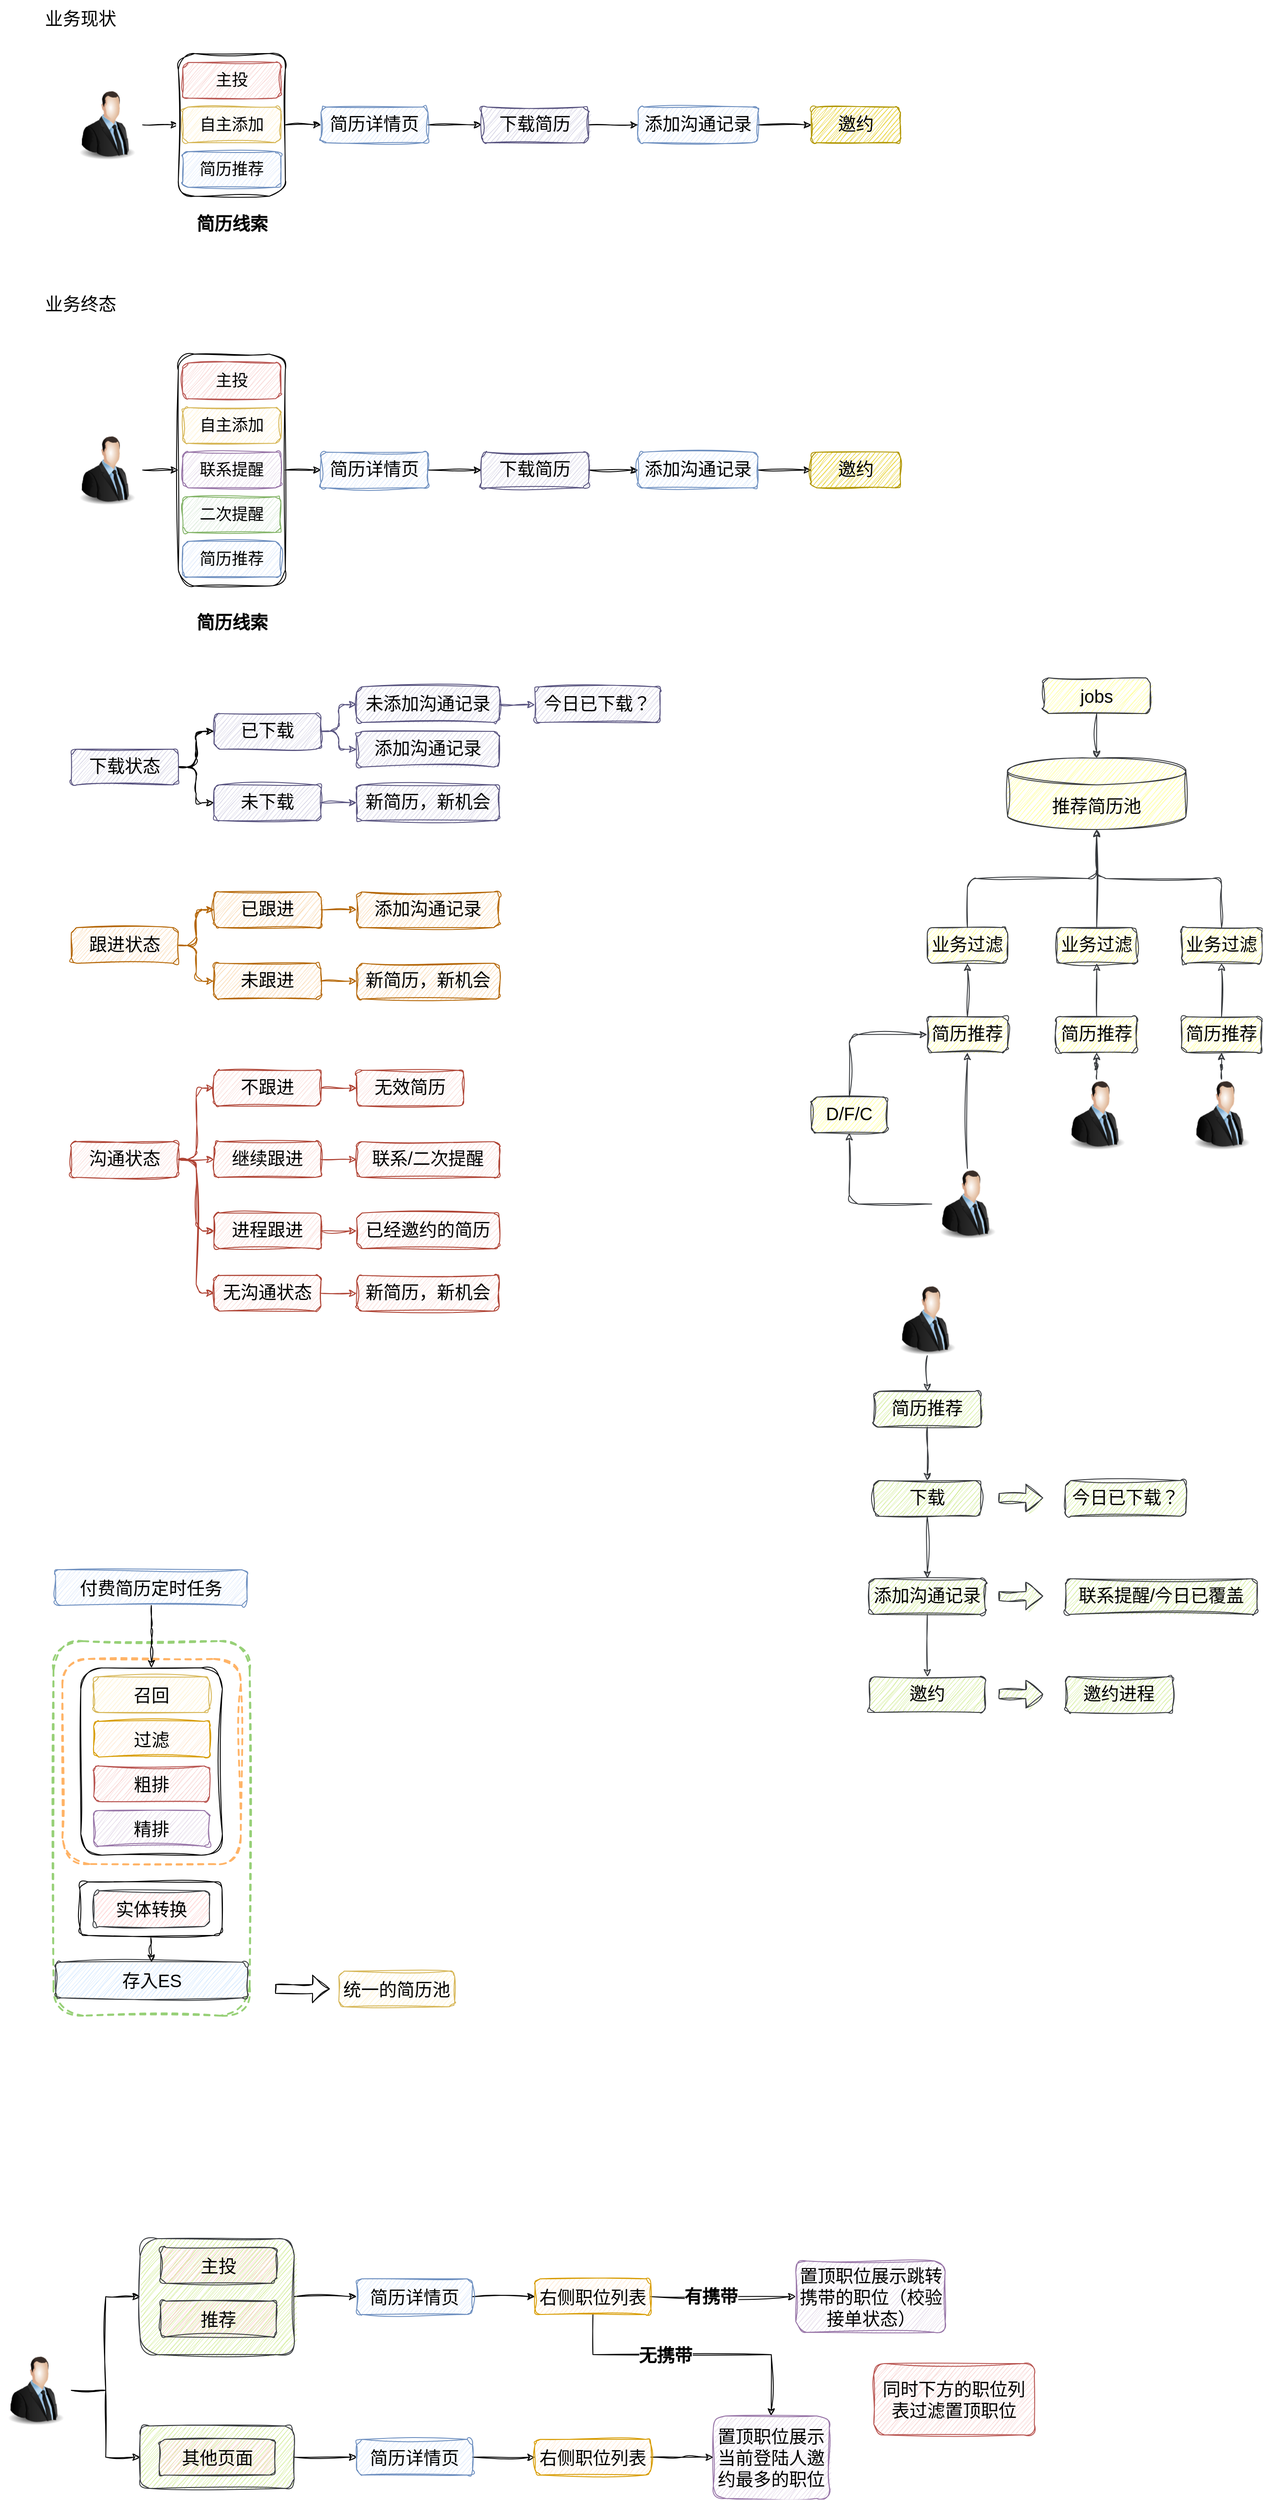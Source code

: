 <mxfile version="24.4.8" type="github">
  <diagram name="第 1 页" id="r8e8spuCt5Y078xBdNFk">
    <mxGraphModel dx="1834" dy="1586" grid="1" gridSize="10" guides="1" tooltips="1" connect="1" arrows="1" fold="1" page="0" pageScale="1" pageWidth="827" pageHeight="1169" math="0" shadow="0">
      <root>
        <mxCell id="0" />
        <mxCell id="1" parent="0" />
        <mxCell id="uhzMS2UGq0Mrr6mBy7hM-3" value="" style="edgeStyle=orthogonalEdgeStyle;rounded=1;orthogonalLoop=1;jettySize=auto;html=1;sketch=1;curveFitting=1;jiggle=2;" parent="1" source="uhzMS2UGq0Mrr6mBy7hM-1" target="uhzMS2UGq0Mrr6mBy7hM-2" edge="1">
          <mxGeometry relative="1" as="geometry" />
        </mxCell>
        <mxCell id="uhzMS2UGq0Mrr6mBy7hM-1" value="" style="image;html=1;image=img/lib/clip_art/people/Suit_Man_128x128.png;sketch=1;curveFitting=1;jiggle=2;rounded=1;" parent="1" vertex="1">
          <mxGeometry x="-120" y="-620" width="80" height="80" as="geometry" />
        </mxCell>
        <mxCell id="uhzMS2UGq0Mrr6mBy7hM-116" value="" style="edgeStyle=orthogonalEdgeStyle;rounded=1;orthogonalLoop=1;jettySize=auto;html=1;sketch=1;curveFitting=1;jiggle=2;" parent="1" source="uhzMS2UGq0Mrr6mBy7hM-2" target="uhzMS2UGq0Mrr6mBy7hM-115" edge="1">
          <mxGeometry relative="1" as="geometry" />
        </mxCell>
        <mxCell id="uhzMS2UGq0Mrr6mBy7hM-2" value="" style="whiteSpace=wrap;html=1;verticalAlign=top;labelBackgroundColor=default;sketch=1;curveFitting=1;jiggle=2;rounded=1;" parent="1" vertex="1">
          <mxGeometry y="-660" width="120" height="160" as="geometry" />
        </mxCell>
        <mxCell id="uhzMS2UGq0Mrr6mBy7hM-4" value="主投" style="rounded=1;whiteSpace=wrap;html=1;fontSize=18;fillColor=#f8cecc;strokeColor=#b85450;sketch=1;curveFitting=1;jiggle=2;" parent="1" vertex="1">
          <mxGeometry x="5" y="-650" width="110" height="40" as="geometry" />
        </mxCell>
        <mxCell id="uhzMS2UGq0Mrr6mBy7hM-5" value="自主添加" style="rounded=1;whiteSpace=wrap;html=1;fontSize=18;fillColor=#fff2cc;strokeColor=#d6b656;sketch=1;curveFitting=1;jiggle=2;" parent="1" vertex="1">
          <mxGeometry x="5" y="-600" width="110" height="40" as="geometry" />
        </mxCell>
        <mxCell id="uhzMS2UGq0Mrr6mBy7hM-8" value="简历推荐" style="rounded=1;whiteSpace=wrap;html=1;fontSize=18;fillColor=#dae8fc;strokeColor=#6c8ebf;sketch=1;curveFitting=1;jiggle=2;" parent="1" vertex="1">
          <mxGeometry x="5" y="-550" width="110" height="40" as="geometry" />
        </mxCell>
        <mxCell id="uhzMS2UGq0Mrr6mBy7hM-11" value="简历线索" style="text;html=1;align=center;verticalAlign=middle;resizable=0;points=[];autosize=1;strokeColor=none;fillColor=none;fontSize=20;fontStyle=1;sketch=1;curveFitting=1;jiggle=2;rounded=1;" parent="1" vertex="1">
          <mxGeometry x="10" y="-490" width="100" height="40" as="geometry" />
        </mxCell>
        <mxCell id="uhzMS2UGq0Mrr6mBy7hM-26" value="业务现状" style="text;html=1;align=center;verticalAlign=middle;resizable=0;points=[];autosize=1;strokeColor=none;fillColor=none;fontSize=20;sketch=1;curveFitting=1;jiggle=2;rounded=1;" parent="1" vertex="1">
          <mxGeometry x="-160" y="-720" width="100" height="40" as="geometry" />
        </mxCell>
        <mxCell id="uhzMS2UGq0Mrr6mBy7hM-27" value="" style="edgeStyle=orthogonalEdgeStyle;rounded=1;orthogonalLoop=1;jettySize=auto;html=1;sketch=1;curveFitting=1;jiggle=2;" parent="1" source="uhzMS2UGq0Mrr6mBy7hM-28" target="uhzMS2UGq0Mrr6mBy7hM-29" edge="1">
          <mxGeometry relative="1" as="geometry" />
        </mxCell>
        <mxCell id="uhzMS2UGq0Mrr6mBy7hM-28" value="" style="image;html=1;image=img/lib/clip_art/people/Suit_Man_128x128.png;sketch=1;curveFitting=1;jiggle=2;rounded=1;" parent="1" vertex="1">
          <mxGeometry x="-120" y="-233" width="80" height="80" as="geometry" />
        </mxCell>
        <mxCell id="uhzMS2UGq0Mrr6mBy7hM-131" style="edgeStyle=orthogonalEdgeStyle;rounded=1;orthogonalLoop=1;jettySize=auto;html=1;entryX=0;entryY=0.5;entryDx=0;entryDy=0;sketch=1;curveFitting=1;jiggle=2;" parent="1" source="uhzMS2UGq0Mrr6mBy7hM-29" target="uhzMS2UGq0Mrr6mBy7hM-125" edge="1">
          <mxGeometry relative="1" as="geometry" />
        </mxCell>
        <mxCell id="uhzMS2UGq0Mrr6mBy7hM-29" value="" style="whiteSpace=wrap;html=1;verticalAlign=top;labelBackgroundColor=default;sketch=1;curveFitting=1;jiggle=2;rounded=1;" parent="1" vertex="1">
          <mxGeometry y="-323" width="120" height="260" as="geometry" />
        </mxCell>
        <mxCell id="uhzMS2UGq0Mrr6mBy7hM-31" value="主投" style="rounded=1;whiteSpace=wrap;html=1;fontSize=18;fillColor=#f8cecc;strokeColor=#b85450;sketch=1;curveFitting=1;jiggle=2;" parent="1" vertex="1">
          <mxGeometry x="5" y="-313" width="110" height="40" as="geometry" />
        </mxCell>
        <mxCell id="uhzMS2UGq0Mrr6mBy7hM-33" value="自主添加" style="rounded=1;whiteSpace=wrap;html=1;fontSize=18;fillColor=#fff2cc;strokeColor=#d6b656;sketch=1;curveFitting=1;jiggle=2;" parent="1" vertex="1">
          <mxGeometry x="5" y="-263" width="110" height="40" as="geometry" />
        </mxCell>
        <mxCell id="uhzMS2UGq0Mrr6mBy7hM-35" value="简历推荐" style="rounded=1;whiteSpace=wrap;html=1;fontSize=18;fillColor=#dae8fc;strokeColor=#6c8ebf;sketch=1;curveFitting=1;jiggle=2;" parent="1" vertex="1">
          <mxGeometry x="5" y="-113" width="110" height="40" as="geometry" />
        </mxCell>
        <mxCell id="uhzMS2UGq0Mrr6mBy7hM-36" value="简历线索" style="text;html=1;align=center;verticalAlign=middle;resizable=0;points=[];autosize=1;strokeColor=none;fillColor=none;fontSize=20;fontStyle=1;sketch=1;curveFitting=1;jiggle=2;rounded=1;" parent="1" vertex="1">
          <mxGeometry x="10" y="-43" width="100" height="40" as="geometry" />
        </mxCell>
        <mxCell id="uhzMS2UGq0Mrr6mBy7hM-40" value="业务终态" style="text;html=1;align=center;verticalAlign=middle;resizable=0;points=[];autosize=1;strokeColor=none;fillColor=none;fontSize=20;sketch=1;curveFitting=1;jiggle=2;rounded=1;" parent="1" vertex="1">
          <mxGeometry x="-160" y="-400" width="100" height="40" as="geometry" />
        </mxCell>
        <mxCell id="uhzMS2UGq0Mrr6mBy7hM-41" value="联系提醒" style="rounded=1;whiteSpace=wrap;html=1;fontSize=18;fillColor=#e1d5e7;strokeColor=#9673a6;sketch=1;curveFitting=1;jiggle=2;" parent="1" vertex="1">
          <mxGeometry x="5" y="-213" width="110" height="40" as="geometry" />
        </mxCell>
        <mxCell id="uhzMS2UGq0Mrr6mBy7hM-43" value="二次提醒" style="rounded=1;whiteSpace=wrap;html=1;fontSize=18;fillColor=#d5e8d4;strokeColor=#82b366;sketch=1;curveFitting=1;jiggle=2;" parent="1" vertex="1">
          <mxGeometry x="5" y="-163" width="110" height="40" as="geometry" />
        </mxCell>
        <mxCell id="uhzMS2UGq0Mrr6mBy7hM-47" value="" style="rounded=1;whiteSpace=wrap;html=1;fontSize=20;dashed=1;strokeWidth=2;strokeColor=#97D077;sketch=1;curveFitting=1;jiggle=2;" parent="1" vertex="1">
          <mxGeometry x="-140" y="1120" width="220" height="420" as="geometry" />
        </mxCell>
        <mxCell id="uhzMS2UGq0Mrr6mBy7hM-48" value="" style="rounded=1;whiteSpace=wrap;html=1;fontSize=20;dashed=1;strokeWidth=2;strokeColor=#FFB366;sketch=1;curveFitting=1;jiggle=2;" parent="1" vertex="1">
          <mxGeometry x="-130" y="1140" width="200" height="230" as="geometry" />
        </mxCell>
        <mxCell id="uhzMS2UGq0Mrr6mBy7hM-49" style="edgeStyle=orthogonalEdgeStyle;rounded=1;orthogonalLoop=1;jettySize=auto;html=1;entryX=0.5;entryY=0;entryDx=0;entryDy=0;fontSize=20;sketch=1;curveFitting=1;jiggle=2;" parent="1" source="uhzMS2UGq0Mrr6mBy7hM-51" target="uhzMS2UGq0Mrr6mBy7hM-53" edge="1">
          <mxGeometry relative="1" as="geometry" />
        </mxCell>
        <mxCell id="uhzMS2UGq0Mrr6mBy7hM-51" value="付费简历定时任务" style="rounded=1;whiteSpace=wrap;html=1;fontSize=20;fillColor=#dae8fc;strokeColor=#6c8ebf;sketch=1;curveFitting=1;jiggle=2;" parent="1" vertex="1">
          <mxGeometry x="-137.81" y="1040" width="215" height="40" as="geometry" />
        </mxCell>
        <mxCell id="uhzMS2UGq0Mrr6mBy7hM-53" value="" style="rounded=1;whiteSpace=wrap;html=1;fontSize=20;sketch=1;curveFitting=1;jiggle=2;" parent="1" vertex="1">
          <mxGeometry x="-109.37" y="1150" width="158.75" height="210" as="geometry" />
        </mxCell>
        <mxCell id="uhzMS2UGq0Mrr6mBy7hM-54" value="召回" style="rounded=1;whiteSpace=wrap;html=1;fontSize=20;fillColor=#fff2cc;strokeColor=#d6b656;sketch=1;curveFitting=1;jiggle=2;" parent="1" vertex="1">
          <mxGeometry x="-94.99" y="1160" width="130" height="40" as="geometry" />
        </mxCell>
        <mxCell id="uhzMS2UGq0Mrr6mBy7hM-55" value="过滤" style="rounded=1;whiteSpace=wrap;html=1;fontSize=20;fillColor=#ffe6cc;strokeColor=#d79b00;sketch=1;curveFitting=1;jiggle=2;" parent="1" vertex="1">
          <mxGeometry x="-94.99" y="1210" width="130" height="40" as="geometry" />
        </mxCell>
        <mxCell id="uhzMS2UGq0Mrr6mBy7hM-56" value="粗排" style="rounded=1;whiteSpace=wrap;html=1;fontSize=20;fillColor=#f8cecc;strokeColor=#b85450;sketch=1;curveFitting=1;jiggle=2;" parent="1" vertex="1">
          <mxGeometry x="-94.99" y="1260" width="130" height="40" as="geometry" />
        </mxCell>
        <mxCell id="uhzMS2UGq0Mrr6mBy7hM-57" value="精排" style="rounded=1;whiteSpace=wrap;html=1;fontSize=20;fillColor=#e1d5e7;strokeColor=#9673a6;sketch=1;curveFitting=1;jiggle=2;" parent="1" vertex="1">
          <mxGeometry x="-95" y="1310" width="130" height="40" as="geometry" />
        </mxCell>
        <mxCell id="uhzMS2UGq0Mrr6mBy7hM-73" value="存入ES" style="rounded=1;whiteSpace=wrap;html=1;fontSize=20;fillColor=#cce5ff;strokeColor=#36393d;sketch=1;curveFitting=1;jiggle=2;" parent="1" vertex="1">
          <mxGeometry x="-137.5" y="1480" width="215" height="40" as="geometry" />
        </mxCell>
        <mxCell id="uhzMS2UGq0Mrr6mBy7hM-74" style="edgeStyle=orthogonalEdgeStyle;rounded=1;orthogonalLoop=1;jettySize=auto;html=1;entryX=0.5;entryY=0;entryDx=0;entryDy=0;fontSize=20;sketch=1;curveFitting=1;jiggle=2;" parent="1" source="uhzMS2UGq0Mrr6mBy7hM-75" target="uhzMS2UGq0Mrr6mBy7hM-73" edge="1">
          <mxGeometry relative="1" as="geometry" />
        </mxCell>
        <mxCell id="uhzMS2UGq0Mrr6mBy7hM-75" value="" style="rounded=1;whiteSpace=wrap;html=1;fontSize=20;sketch=1;curveFitting=1;jiggle=2;" parent="1" vertex="1">
          <mxGeometry x="-110.31" y="1390" width="159.37" height="60" as="geometry" />
        </mxCell>
        <mxCell id="uhzMS2UGq0Mrr6mBy7hM-76" value="实体转换" style="rounded=1;whiteSpace=wrap;html=1;fontSize=20;fillColor=#ffcccc;strokeColor=#36393d;sketch=1;curveFitting=1;jiggle=2;" parent="1" vertex="1">
          <mxGeometry x="-95.0" y="1400" width="130" height="40" as="geometry" />
        </mxCell>
        <mxCell id="uhzMS2UGq0Mrr6mBy7hM-95" value="jobs" style="rounded=1;whiteSpace=wrap;html=1;fontSize=20;sketch=1;curveFitting=1;jiggle=2;fillColor=#ffff88;strokeColor=#36393d;labelBackgroundColor=none;" parent="1" vertex="1">
          <mxGeometry x="970" y="40" width="120" height="40" as="geometry" />
        </mxCell>
        <mxCell id="uhzMS2UGq0Mrr6mBy7hM-98" value="推荐简历池" style="shape=cylinder3;whiteSpace=wrap;html=1;boundedLbl=1;backgroundOutline=1;size=15;fontSize=20;sketch=1;curveFitting=1;jiggle=2;rounded=1;fillColor=#ffff88;strokeColor=#36393d;labelBackgroundColor=none;" parent="1" vertex="1">
          <mxGeometry x="930" y="130" width="200" height="80" as="geometry" />
        </mxCell>
        <mxCell id="uhzMS2UGq0Mrr6mBy7hM-99" style="edgeStyle=orthogonalEdgeStyle;rounded=1;orthogonalLoop=1;jettySize=auto;html=1;entryX=0.5;entryY=0;entryDx=0;entryDy=0;entryPerimeter=0;sketch=1;curveFitting=1;jiggle=2;fillColor=#ffff88;strokeColor=#36393d;labelBackgroundColor=none;" parent="1" source="uhzMS2UGq0Mrr6mBy7hM-95" target="uhzMS2UGq0Mrr6mBy7hM-98" edge="1">
          <mxGeometry relative="1" as="geometry" />
        </mxCell>
        <mxCell id="uhzMS2UGq0Mrr6mBy7hM-119" value="" style="edgeStyle=orthogonalEdgeStyle;rounded=1;orthogonalLoop=1;jettySize=auto;html=1;sketch=1;curveFitting=1;jiggle=2;" parent="1" source="uhzMS2UGq0Mrr6mBy7hM-115" target="uhzMS2UGq0Mrr6mBy7hM-118" edge="1">
          <mxGeometry relative="1" as="geometry" />
        </mxCell>
        <mxCell id="uhzMS2UGq0Mrr6mBy7hM-115" value="简历详情页" style="whiteSpace=wrap;html=1;verticalAlign=top;labelBackgroundColor=none;fontSize=20;fillColor=#dae8fc;strokeColor=#6c8ebf;sketch=1;curveFitting=1;jiggle=2;rounded=1;" parent="1" vertex="1">
          <mxGeometry x="160" y="-600" width="120" height="40" as="geometry" />
        </mxCell>
        <mxCell id="uhzMS2UGq0Mrr6mBy7hM-121" value="" style="edgeStyle=orthogonalEdgeStyle;rounded=1;orthogonalLoop=1;jettySize=auto;html=1;sketch=1;curveFitting=1;jiggle=2;" parent="1" source="uhzMS2UGq0Mrr6mBy7hM-118" target="uhzMS2UGq0Mrr6mBy7hM-120" edge="1">
          <mxGeometry relative="1" as="geometry" />
        </mxCell>
        <mxCell id="uhzMS2UGq0Mrr6mBy7hM-118" value="下载简历" style="whiteSpace=wrap;html=1;verticalAlign=top;labelBackgroundColor=none;fontSize=20;fillColor=#d0cee2;strokeColor=#56517e;sketch=1;curveFitting=1;jiggle=2;rounded=1;" parent="1" vertex="1">
          <mxGeometry x="340" y="-600" width="120" height="40" as="geometry" />
        </mxCell>
        <mxCell id="uhzMS2UGq0Mrr6mBy7hM-123" value="" style="edgeStyle=orthogonalEdgeStyle;rounded=1;orthogonalLoop=1;jettySize=auto;html=1;sketch=1;curveFitting=1;jiggle=2;" parent="1" source="uhzMS2UGq0Mrr6mBy7hM-120" target="uhzMS2UGq0Mrr6mBy7hM-122" edge="1">
          <mxGeometry relative="1" as="geometry" />
        </mxCell>
        <mxCell id="uhzMS2UGq0Mrr6mBy7hM-120" value="添加沟通记录" style="whiteSpace=wrap;html=1;verticalAlign=top;labelBackgroundColor=none;fontSize=20;fillColor=#dae8fc;strokeColor=#6c8ebf;sketch=1;curveFitting=1;jiggle=2;rounded=1;" parent="1" vertex="1">
          <mxGeometry x="515.64" y="-600" width="134.37" height="40" as="geometry" />
        </mxCell>
        <mxCell id="uhzMS2UGq0Mrr6mBy7hM-122" value="邀约" style="whiteSpace=wrap;html=1;verticalAlign=top;labelBackgroundColor=none;fontSize=20;fillColor=#e3c800;fontColor=#000000;strokeColor=#B09500;sketch=1;curveFitting=1;jiggle=2;rounded=1;" parent="1" vertex="1">
          <mxGeometry x="710" y="-600" width="100" height="40" as="geometry" />
        </mxCell>
        <mxCell id="uhzMS2UGq0Mrr6mBy7hM-124" value="" style="edgeStyle=orthogonalEdgeStyle;rounded=1;orthogonalLoop=1;jettySize=auto;html=1;sketch=1;curveFitting=1;jiggle=2;" parent="1" source="uhzMS2UGq0Mrr6mBy7hM-125" target="uhzMS2UGq0Mrr6mBy7hM-127" edge="1">
          <mxGeometry relative="1" as="geometry" />
        </mxCell>
        <mxCell id="uhzMS2UGq0Mrr6mBy7hM-125" value="简历详情页" style="whiteSpace=wrap;html=1;verticalAlign=top;labelBackgroundColor=none;fontSize=20;fillColor=#dae8fc;strokeColor=#6c8ebf;sketch=1;curveFitting=1;jiggle=2;rounded=1;" parent="1" vertex="1">
          <mxGeometry x="160" y="-213" width="120" height="40" as="geometry" />
        </mxCell>
        <mxCell id="uhzMS2UGq0Mrr6mBy7hM-126" value="" style="edgeStyle=orthogonalEdgeStyle;rounded=1;orthogonalLoop=1;jettySize=auto;html=1;sketch=1;curveFitting=1;jiggle=2;" parent="1" source="uhzMS2UGq0Mrr6mBy7hM-127" target="uhzMS2UGq0Mrr6mBy7hM-129" edge="1">
          <mxGeometry relative="1" as="geometry" />
        </mxCell>
        <mxCell id="uhzMS2UGq0Mrr6mBy7hM-127" value="下载简历" style="whiteSpace=wrap;html=1;verticalAlign=top;labelBackgroundColor=none;fontSize=20;fillColor=#d0cee2;strokeColor=#56517e;sketch=1;curveFitting=1;jiggle=2;rounded=1;" parent="1" vertex="1">
          <mxGeometry x="340" y="-213" width="120" height="40" as="geometry" />
        </mxCell>
        <mxCell id="uhzMS2UGq0Mrr6mBy7hM-128" value="" style="edgeStyle=orthogonalEdgeStyle;rounded=1;orthogonalLoop=1;jettySize=auto;html=1;sketch=1;curveFitting=1;jiggle=2;" parent="1" source="uhzMS2UGq0Mrr6mBy7hM-129" target="uhzMS2UGq0Mrr6mBy7hM-130" edge="1">
          <mxGeometry relative="1" as="geometry" />
        </mxCell>
        <mxCell id="uhzMS2UGq0Mrr6mBy7hM-129" value="添加沟通记录" style="whiteSpace=wrap;html=1;verticalAlign=top;labelBackgroundColor=none;fontSize=20;fillColor=#dae8fc;strokeColor=#6c8ebf;sketch=1;curveFitting=1;jiggle=2;rounded=1;" parent="1" vertex="1">
          <mxGeometry x="515.64" y="-213" width="134.37" height="40" as="geometry" />
        </mxCell>
        <mxCell id="uhzMS2UGq0Mrr6mBy7hM-130" value="邀约" style="whiteSpace=wrap;html=1;verticalAlign=top;labelBackgroundColor=none;fontSize=20;fillColor=#e3c800;fontColor=#000000;strokeColor=#B09500;sketch=1;curveFitting=1;jiggle=2;rounded=1;" parent="1" vertex="1">
          <mxGeometry x="710" y="-213" width="100" height="40" as="geometry" />
        </mxCell>
        <mxCell id="XbflFL2ed4Tl44ry38PZ-5" value="" style="edgeStyle=orthogonalEdgeStyle;rounded=1;orthogonalLoop=1;jettySize=auto;html=1;labelBackgroundColor=none;sketch=1;curveFitting=1;jiggle=2;" parent="1" source="XbflFL2ed4Tl44ry38PZ-1" target="XbflFL2ed4Tl44ry38PZ-4" edge="1">
          <mxGeometry relative="1" as="geometry" />
        </mxCell>
        <mxCell id="XbflFL2ed4Tl44ry38PZ-6" value="" style="edgeStyle=orthogonalEdgeStyle;rounded=1;orthogonalLoop=1;jettySize=auto;html=1;labelBackgroundColor=none;sketch=1;curveFitting=1;jiggle=2;" parent="1" source="XbflFL2ed4Tl44ry38PZ-1" target="XbflFL2ed4Tl44ry38PZ-4" edge="1">
          <mxGeometry relative="1" as="geometry" />
        </mxCell>
        <mxCell id="XbflFL2ed4Tl44ry38PZ-8" style="edgeStyle=orthogonalEdgeStyle;rounded=1;orthogonalLoop=1;jettySize=auto;html=1;entryX=0;entryY=0.5;entryDx=0;entryDy=0;labelBackgroundColor=none;sketch=1;curveFitting=1;jiggle=2;" parent="1" source="XbflFL2ed4Tl44ry38PZ-1" target="XbflFL2ed4Tl44ry38PZ-7" edge="1">
          <mxGeometry relative="1" as="geometry" />
        </mxCell>
        <mxCell id="XbflFL2ed4Tl44ry38PZ-1" value="下载状态" style="whiteSpace=wrap;html=1;verticalAlign=top;labelBackgroundColor=none;fontSize=20;fillColor=#d0cee2;strokeColor=#56517e;sketch=1;curveFitting=1;jiggle=2;rounded=1;" parent="1" vertex="1">
          <mxGeometry x="-120" y="120" width="120" height="40" as="geometry" />
        </mxCell>
        <mxCell id="XbflFL2ed4Tl44ry38PZ-10" value="" style="edgeStyle=orthogonalEdgeStyle;rounded=1;orthogonalLoop=1;jettySize=auto;html=1;labelBackgroundColor=none;sketch=1;curveFitting=1;jiggle=2;fillColor=#fad7ac;strokeColor=#b46504;" parent="1" source="XbflFL2ed4Tl44ry38PZ-2" target="XbflFL2ed4Tl44ry38PZ-9" edge="1">
          <mxGeometry relative="1" as="geometry" />
        </mxCell>
        <mxCell id="XbflFL2ed4Tl44ry38PZ-11" value="" style="edgeStyle=orthogonalEdgeStyle;rounded=1;orthogonalLoop=1;jettySize=auto;html=1;labelBackgroundColor=none;sketch=1;curveFitting=1;jiggle=2;fillColor=#fad7ac;strokeColor=#b46504;" parent="1" source="XbflFL2ed4Tl44ry38PZ-2" target="XbflFL2ed4Tl44ry38PZ-9" edge="1">
          <mxGeometry relative="1" as="geometry" />
        </mxCell>
        <mxCell id="XbflFL2ed4Tl44ry38PZ-13" style="edgeStyle=orthogonalEdgeStyle;rounded=1;orthogonalLoop=1;jettySize=auto;html=1;entryX=0;entryY=0.5;entryDx=0;entryDy=0;labelBackgroundColor=none;sketch=1;curveFitting=1;jiggle=2;fillColor=#fad7ac;strokeColor=#b46504;" parent="1" source="XbflFL2ed4Tl44ry38PZ-2" target="XbflFL2ed4Tl44ry38PZ-12" edge="1">
          <mxGeometry relative="1" as="geometry" />
        </mxCell>
        <mxCell id="XbflFL2ed4Tl44ry38PZ-2" value="跟进状态" style="whiteSpace=wrap;html=1;verticalAlign=top;labelBackgroundColor=none;fontSize=20;sketch=1;curveFitting=1;jiggle=2;rounded=1;fillColor=#fad7ac;strokeColor=#b46504;" parent="1" vertex="1">
          <mxGeometry x="-120" y="320" width="120" height="40" as="geometry" />
        </mxCell>
        <mxCell id="XbflFL2ed4Tl44ry38PZ-19" style="edgeStyle=orthogonalEdgeStyle;rounded=1;orthogonalLoop=1;jettySize=auto;html=1;entryX=0;entryY=0.5;entryDx=0;entryDy=0;labelBackgroundColor=none;sketch=1;curveFitting=1;jiggle=2;fillColor=#fad9d5;strokeColor=#ae4132;" parent="1" source="XbflFL2ed4Tl44ry38PZ-3" target="XbflFL2ed4Tl44ry38PZ-17" edge="1">
          <mxGeometry relative="1" as="geometry" />
        </mxCell>
        <mxCell id="XbflFL2ed4Tl44ry38PZ-20" style="edgeStyle=orthogonalEdgeStyle;rounded=1;orthogonalLoop=1;jettySize=auto;html=1;entryX=0;entryY=0.5;entryDx=0;entryDy=0;labelBackgroundColor=none;sketch=1;curveFitting=1;jiggle=2;fillColor=#fad9d5;strokeColor=#ae4132;" parent="1" source="XbflFL2ed4Tl44ry38PZ-3" target="XbflFL2ed4Tl44ry38PZ-14" edge="1">
          <mxGeometry relative="1" as="geometry" />
        </mxCell>
        <mxCell id="XbflFL2ed4Tl44ry38PZ-21" style="edgeStyle=orthogonalEdgeStyle;rounded=1;orthogonalLoop=1;jettySize=auto;html=1;entryX=0;entryY=0.5;entryDx=0;entryDy=0;labelBackgroundColor=none;sketch=1;curveFitting=1;jiggle=2;fillColor=#fad9d5;strokeColor=#ae4132;" parent="1" source="XbflFL2ed4Tl44ry38PZ-3" target="XbflFL2ed4Tl44ry38PZ-18" edge="1">
          <mxGeometry relative="1" as="geometry" />
        </mxCell>
        <mxCell id="XbflFL2ed4Tl44ry38PZ-40" style="edgeStyle=orthogonalEdgeStyle;rounded=1;orthogonalLoop=1;jettySize=auto;html=1;entryX=0;entryY=0.5;entryDx=0;entryDy=0;labelBackgroundColor=none;sketch=1;curveFitting=1;jiggle=2;fillColor=#fad9d5;strokeColor=#ae4132;" parent="1" source="XbflFL2ed4Tl44ry38PZ-3" target="XbflFL2ed4Tl44ry38PZ-39" edge="1">
          <mxGeometry relative="1" as="geometry" />
        </mxCell>
        <mxCell id="XbflFL2ed4Tl44ry38PZ-3" value="沟通状态" style="whiteSpace=wrap;html=1;verticalAlign=top;labelBackgroundColor=none;fontSize=20;sketch=1;curveFitting=1;jiggle=2;rounded=1;fillColor=#fad9d5;strokeColor=#ae4132;" parent="1" vertex="1">
          <mxGeometry x="-120" y="560" width="120" height="40" as="geometry" />
        </mxCell>
        <mxCell id="XbflFL2ed4Tl44ry38PZ-23" value="" style="edgeStyle=orthogonalEdgeStyle;rounded=1;orthogonalLoop=1;jettySize=auto;html=1;labelBackgroundColor=none;sketch=1;curveFitting=1;jiggle=2;fillColor=#d0cee2;strokeColor=#56517e;" parent="1" source="XbflFL2ed4Tl44ry38PZ-4" target="XbflFL2ed4Tl44ry38PZ-22" edge="1">
          <mxGeometry relative="1" as="geometry" />
        </mxCell>
        <mxCell id="XbflFL2ed4Tl44ry38PZ-25" style="edgeStyle=orthogonalEdgeStyle;rounded=1;orthogonalLoop=1;jettySize=auto;html=1;entryX=0;entryY=0.5;entryDx=0;entryDy=0;labelBackgroundColor=none;sketch=1;curveFitting=1;jiggle=2;fillColor=#d0cee2;strokeColor=#56517e;" parent="1" source="XbflFL2ed4Tl44ry38PZ-4" target="XbflFL2ed4Tl44ry38PZ-24" edge="1">
          <mxGeometry relative="1" as="geometry" />
        </mxCell>
        <mxCell id="XbflFL2ed4Tl44ry38PZ-4" value="已下载" style="whiteSpace=wrap;html=1;verticalAlign=top;labelBackgroundColor=none;fontSize=20;sketch=1;curveFitting=1;jiggle=2;rounded=1;fillColor=#d0cee2;strokeColor=#56517e;" parent="1" vertex="1">
          <mxGeometry x="40" y="80" width="120" height="40" as="geometry" />
        </mxCell>
        <mxCell id="XbflFL2ed4Tl44ry38PZ-28" value="" style="edgeStyle=orthogonalEdgeStyle;rounded=1;orthogonalLoop=1;jettySize=auto;html=1;labelBackgroundColor=none;sketch=1;curveFitting=1;jiggle=2;fillColor=#d0cee2;strokeColor=#56517e;" parent="1" source="XbflFL2ed4Tl44ry38PZ-7" target="XbflFL2ed4Tl44ry38PZ-27" edge="1">
          <mxGeometry relative="1" as="geometry" />
        </mxCell>
        <mxCell id="XbflFL2ed4Tl44ry38PZ-7" value="未下载" style="whiteSpace=wrap;html=1;verticalAlign=top;labelBackgroundColor=none;fontSize=20;sketch=1;curveFitting=1;jiggle=2;rounded=1;fillColor=#d0cee2;strokeColor=#56517e;" parent="1" vertex="1">
          <mxGeometry x="40" y="160" width="120" height="40" as="geometry" />
        </mxCell>
        <mxCell id="XbflFL2ed4Tl44ry38PZ-32" value="" style="edgeStyle=orthogonalEdgeStyle;rounded=1;orthogonalLoop=1;jettySize=auto;html=1;labelBackgroundColor=none;sketch=1;curveFitting=1;jiggle=2;fillColor=#fad7ac;strokeColor=#b46504;" parent="1" source="XbflFL2ed4Tl44ry38PZ-9" target="XbflFL2ed4Tl44ry38PZ-31" edge="1">
          <mxGeometry relative="1" as="geometry" />
        </mxCell>
        <mxCell id="XbflFL2ed4Tl44ry38PZ-9" value="已跟进" style="whiteSpace=wrap;html=1;verticalAlign=top;labelBackgroundColor=none;fontSize=20;sketch=1;curveFitting=1;jiggle=2;rounded=1;fillColor=#fad7ac;strokeColor=#b46504;" parent="1" vertex="1">
          <mxGeometry x="40" y="280" width="120" height="40" as="geometry" />
        </mxCell>
        <mxCell id="XbflFL2ed4Tl44ry38PZ-30" style="edgeStyle=orthogonalEdgeStyle;rounded=1;orthogonalLoop=1;jettySize=auto;html=1;labelBackgroundColor=none;sketch=1;curveFitting=1;jiggle=2;fillColor=#fad7ac;strokeColor=#b46504;" parent="1" source="XbflFL2ed4Tl44ry38PZ-12" target="XbflFL2ed4Tl44ry38PZ-29" edge="1">
          <mxGeometry relative="1" as="geometry" />
        </mxCell>
        <mxCell id="XbflFL2ed4Tl44ry38PZ-12" value="未跟进" style="whiteSpace=wrap;html=1;verticalAlign=top;labelBackgroundColor=none;fontSize=20;sketch=1;curveFitting=1;jiggle=2;rounded=1;fillColor=#fad7ac;strokeColor=#b46504;" parent="1" vertex="1">
          <mxGeometry x="40" y="360" width="120" height="40" as="geometry" />
        </mxCell>
        <mxCell id="XbflFL2ed4Tl44ry38PZ-34" value="" style="edgeStyle=orthogonalEdgeStyle;rounded=1;orthogonalLoop=1;jettySize=auto;html=1;labelBackgroundColor=none;sketch=1;curveFitting=1;jiggle=2;fillColor=#fad9d5;strokeColor=#ae4132;" parent="1" source="XbflFL2ed4Tl44ry38PZ-14" target="XbflFL2ed4Tl44ry38PZ-33" edge="1">
          <mxGeometry relative="1" as="geometry" />
        </mxCell>
        <mxCell id="XbflFL2ed4Tl44ry38PZ-14" value="不跟进" style="whiteSpace=wrap;html=1;verticalAlign=top;labelBackgroundColor=none;fontSize=20;sketch=1;curveFitting=1;jiggle=2;rounded=1;fillColor=#fad9d5;strokeColor=#ae4132;" parent="1" vertex="1">
          <mxGeometry x="40" y="480" width="120" height="40" as="geometry" />
        </mxCell>
        <mxCell id="XbflFL2ed4Tl44ry38PZ-36" value="" style="edgeStyle=orthogonalEdgeStyle;rounded=1;orthogonalLoop=1;jettySize=auto;html=1;labelBackgroundColor=none;sketch=1;curveFitting=1;jiggle=2;fillColor=#fad9d5;strokeColor=#ae4132;" parent="1" source="XbflFL2ed4Tl44ry38PZ-17" target="XbflFL2ed4Tl44ry38PZ-35" edge="1">
          <mxGeometry relative="1" as="geometry" />
        </mxCell>
        <mxCell id="XbflFL2ed4Tl44ry38PZ-17" value="继续跟进" style="whiteSpace=wrap;html=1;verticalAlign=top;labelBackgroundColor=none;fontSize=20;sketch=1;curveFitting=1;jiggle=2;rounded=1;fillColor=#fad9d5;strokeColor=#ae4132;" parent="1" vertex="1">
          <mxGeometry x="40" y="560" width="120" height="40" as="geometry" />
        </mxCell>
        <mxCell id="XbflFL2ed4Tl44ry38PZ-38" value="" style="edgeStyle=orthogonalEdgeStyle;rounded=1;orthogonalLoop=1;jettySize=auto;html=1;labelBackgroundColor=none;sketch=1;curveFitting=1;jiggle=2;fillColor=#fad9d5;strokeColor=#ae4132;" parent="1" source="XbflFL2ed4Tl44ry38PZ-18" target="XbflFL2ed4Tl44ry38PZ-37" edge="1">
          <mxGeometry relative="1" as="geometry" />
        </mxCell>
        <mxCell id="XbflFL2ed4Tl44ry38PZ-18" value="进程跟进" style="whiteSpace=wrap;html=1;verticalAlign=top;labelBackgroundColor=none;fontSize=20;sketch=1;curveFitting=1;jiggle=2;rounded=1;fillColor=#fad9d5;strokeColor=#ae4132;" parent="1" vertex="1">
          <mxGeometry x="40" y="640" width="120" height="40" as="geometry" />
        </mxCell>
        <mxCell id="XbflFL2ed4Tl44ry38PZ-44" style="edgeStyle=orthogonalEdgeStyle;rounded=1;orthogonalLoop=1;jettySize=auto;html=1;labelBackgroundColor=none;sketch=1;curveFitting=1;jiggle=2;fillColor=#d0cee2;strokeColor=#56517e;" parent="1" source="XbflFL2ed4Tl44ry38PZ-22" target="XbflFL2ed4Tl44ry38PZ-43" edge="1">
          <mxGeometry relative="1" as="geometry" />
        </mxCell>
        <mxCell id="XbflFL2ed4Tl44ry38PZ-22" value="未添加沟通记录" style="whiteSpace=wrap;html=1;verticalAlign=top;labelBackgroundColor=none;fontSize=20;sketch=1;curveFitting=1;jiggle=2;rounded=1;fillColor=#d0cee2;strokeColor=#56517e;" parent="1" vertex="1">
          <mxGeometry x="200" y="50" width="160" height="40" as="geometry" />
        </mxCell>
        <mxCell id="XbflFL2ed4Tl44ry38PZ-24" value="添加沟通记录" style="whiteSpace=wrap;html=1;verticalAlign=top;labelBackgroundColor=none;fontSize=20;sketch=1;curveFitting=1;jiggle=2;rounded=1;fillColor=#d0cee2;strokeColor=#56517e;" parent="1" vertex="1">
          <mxGeometry x="200" y="100" width="160" height="40" as="geometry" />
        </mxCell>
        <mxCell id="XbflFL2ed4Tl44ry38PZ-27" value="新简历，新机会" style="whiteSpace=wrap;html=1;verticalAlign=top;labelBackgroundColor=none;fontSize=20;sketch=1;curveFitting=1;jiggle=2;rounded=1;fillColor=#d0cee2;strokeColor=#56517e;" parent="1" vertex="1">
          <mxGeometry x="200" y="160" width="160" height="40" as="geometry" />
        </mxCell>
        <mxCell id="XbflFL2ed4Tl44ry38PZ-29" value="新简历，新机会" style="whiteSpace=wrap;html=1;verticalAlign=top;labelBackgroundColor=none;fontSize=20;sketch=1;curveFitting=1;jiggle=2;rounded=1;fillColor=#fad7ac;strokeColor=#b46504;" parent="1" vertex="1">
          <mxGeometry x="200" y="360" width="160" height="40" as="geometry" />
        </mxCell>
        <mxCell id="XbflFL2ed4Tl44ry38PZ-31" value="添加沟通记录" style="whiteSpace=wrap;html=1;verticalAlign=top;labelBackgroundColor=none;fontSize=20;sketch=1;curveFitting=1;jiggle=2;rounded=1;fillColor=#fad7ac;strokeColor=#b46504;" parent="1" vertex="1">
          <mxGeometry x="200" y="280" width="160" height="40" as="geometry" />
        </mxCell>
        <mxCell id="XbflFL2ed4Tl44ry38PZ-33" value="无效简历" style="whiteSpace=wrap;html=1;verticalAlign=top;labelBackgroundColor=none;fontSize=20;sketch=1;curveFitting=1;jiggle=2;rounded=1;fillColor=#fad9d5;strokeColor=#ae4132;" parent="1" vertex="1">
          <mxGeometry x="200" y="480" width="120" height="40" as="geometry" />
        </mxCell>
        <mxCell id="XbflFL2ed4Tl44ry38PZ-35" value="联系/二次提醒" style="whiteSpace=wrap;html=1;verticalAlign=top;labelBackgroundColor=none;fontSize=20;sketch=1;curveFitting=1;jiggle=2;rounded=1;fillColor=#fad9d5;strokeColor=#ae4132;" parent="1" vertex="1">
          <mxGeometry x="200" y="560" width="160" height="40" as="geometry" />
        </mxCell>
        <mxCell id="XbflFL2ed4Tl44ry38PZ-37" value="已经邀约的简历" style="whiteSpace=wrap;html=1;verticalAlign=top;labelBackgroundColor=none;fontSize=20;sketch=1;curveFitting=1;jiggle=2;rounded=1;fillColor=#fad9d5;strokeColor=#ae4132;" parent="1" vertex="1">
          <mxGeometry x="200" y="640" width="160" height="40" as="geometry" />
        </mxCell>
        <mxCell id="XbflFL2ed4Tl44ry38PZ-42" style="edgeStyle=orthogonalEdgeStyle;rounded=1;orthogonalLoop=1;jettySize=auto;html=1;labelBackgroundColor=none;sketch=1;curveFitting=1;jiggle=2;fillColor=#fad9d5;strokeColor=#ae4132;" parent="1" source="XbflFL2ed4Tl44ry38PZ-39" target="XbflFL2ed4Tl44ry38PZ-41" edge="1">
          <mxGeometry relative="1" as="geometry" />
        </mxCell>
        <mxCell id="XbflFL2ed4Tl44ry38PZ-39" value="无沟通状态" style="whiteSpace=wrap;html=1;verticalAlign=top;labelBackgroundColor=none;fontSize=20;sketch=1;curveFitting=1;jiggle=2;rounded=1;fillColor=#fad9d5;strokeColor=#ae4132;" parent="1" vertex="1">
          <mxGeometry x="40" y="710" width="120" height="40" as="geometry" />
        </mxCell>
        <mxCell id="XbflFL2ed4Tl44ry38PZ-41" value="新简历，新机会" style="whiteSpace=wrap;html=1;verticalAlign=top;labelBackgroundColor=none;fontSize=20;sketch=1;curveFitting=1;jiggle=2;rounded=1;fillColor=#fad9d5;strokeColor=#ae4132;" parent="1" vertex="1">
          <mxGeometry x="200" y="710" width="160" height="40" as="geometry" />
        </mxCell>
        <mxCell id="XbflFL2ed4Tl44ry38PZ-43" value="今日已下载？" style="whiteSpace=wrap;html=1;verticalAlign=top;labelBackgroundColor=none;fontSize=20;sketch=1;curveFitting=1;jiggle=2;rounded=1;fillColor=#d0cee2;strokeColor=#56517e;" parent="1" vertex="1">
          <mxGeometry x="400" y="50" width="140" height="40" as="geometry" />
        </mxCell>
        <mxCell id="XbflFL2ed4Tl44ry38PZ-48" value="" style="edgeStyle=orthogonalEdgeStyle;rounded=1;orthogonalLoop=1;jettySize=auto;html=1;strokeColor=#36393d;sketch=1;curveFitting=1;jiggle=2;fillColor=#ffff88;labelBackgroundColor=none;" parent="1" source="XbflFL2ed4Tl44ry38PZ-46" target="XbflFL2ed4Tl44ry38PZ-47" edge="1">
          <mxGeometry relative="1" as="geometry" />
        </mxCell>
        <mxCell id="XbflFL2ed4Tl44ry38PZ-76" value="" style="edgeStyle=orthogonalEdgeStyle;rounded=1;orthogonalLoop=1;jettySize=auto;html=1;strokeColor=#36393d;sketch=1;curveFitting=1;jiggle=2;fillColor=#ffff88;labelBackgroundColor=none;" parent="1" source="XbflFL2ed4Tl44ry38PZ-46" target="XbflFL2ed4Tl44ry38PZ-75" edge="1">
          <mxGeometry relative="1" as="geometry" />
        </mxCell>
        <mxCell id="XbflFL2ed4Tl44ry38PZ-46" value="" style="image;html=1;image=img/lib/clip_art/people/Suit_Man_128x128.png;sketch=1;curveFitting=1;jiggle=2;rounded=1;fillColor=#ffff88;strokeColor=#36393d;labelBackgroundColor=none;" parent="1" vertex="1">
          <mxGeometry x="845" y="590" width="80" height="80" as="geometry" />
        </mxCell>
        <mxCell id="XbflFL2ed4Tl44ry38PZ-50" value="" style="edgeStyle=orthogonalEdgeStyle;rounded=1;orthogonalLoop=1;jettySize=auto;html=1;strokeColor=#36393d;sketch=1;curveFitting=1;jiggle=2;fillColor=#ffff88;labelBackgroundColor=none;" parent="1" source="XbflFL2ed4Tl44ry38PZ-47" target="XbflFL2ed4Tl44ry38PZ-49" edge="1">
          <mxGeometry relative="1" as="geometry" />
        </mxCell>
        <mxCell id="XbflFL2ed4Tl44ry38PZ-47" value="简历推荐" style="whiteSpace=wrap;html=1;verticalAlign=top;labelBackgroundColor=none;fontSize=20;sketch=1;curveFitting=1;jiggle=2;rounded=1;fillColor=#ffff88;strokeColor=#36393d;" parent="1" vertex="1">
          <mxGeometry x="840" y="420" width="90" height="40" as="geometry" />
        </mxCell>
        <mxCell id="XbflFL2ed4Tl44ry38PZ-49" value="业务过滤" style="whiteSpace=wrap;html=1;verticalAlign=top;labelBackgroundColor=none;fontSize=20;sketch=1;curveFitting=1;jiggle=2;rounded=1;fillColor=#ffff88;strokeColor=#36393d;" parent="1" vertex="1">
          <mxGeometry x="840" y="320" width="90" height="40" as="geometry" />
        </mxCell>
        <mxCell id="XbflFL2ed4Tl44ry38PZ-51" style="edgeStyle=orthogonalEdgeStyle;rounded=1;orthogonalLoop=1;jettySize=auto;html=1;entryX=0.5;entryY=1;entryDx=0;entryDy=0;entryPerimeter=0;strokeColor=#36393d;sketch=1;curveFitting=1;jiggle=2;fillColor=#ffff88;labelBackgroundColor=none;" parent="1" source="XbflFL2ed4Tl44ry38PZ-49" target="uhzMS2UGq0Mrr6mBy7hM-98" edge="1">
          <mxGeometry relative="1" as="geometry" />
        </mxCell>
        <mxCell id="XbflFL2ed4Tl44ry38PZ-52" value="" style="edgeStyle=orthogonalEdgeStyle;rounded=1;orthogonalLoop=1;jettySize=auto;html=1;sketch=1;curveFitting=1;jiggle=2;fillColor=#ffff88;strokeColor=#36393d;labelBackgroundColor=none;" parent="1" source="XbflFL2ed4Tl44ry38PZ-53" target="XbflFL2ed4Tl44ry38PZ-55" edge="1">
          <mxGeometry relative="1" as="geometry" />
        </mxCell>
        <mxCell id="XbflFL2ed4Tl44ry38PZ-53" value="" style="image;html=1;image=img/lib/clip_art/people/Suit_Man_128x128.png;sketch=1;curveFitting=1;jiggle=2;rounded=1;fillColor=#ffff88;strokeColor=#36393d;labelBackgroundColor=none;" parent="1" vertex="1">
          <mxGeometry x="990" y="490" width="80" height="80" as="geometry" />
        </mxCell>
        <mxCell id="XbflFL2ed4Tl44ry38PZ-54" value="" style="edgeStyle=orthogonalEdgeStyle;rounded=1;orthogonalLoop=1;jettySize=auto;html=1;sketch=1;curveFitting=1;jiggle=2;fillColor=#ffff88;strokeColor=#36393d;labelBackgroundColor=none;" parent="1" source="XbflFL2ed4Tl44ry38PZ-55" target="XbflFL2ed4Tl44ry38PZ-56" edge="1">
          <mxGeometry relative="1" as="geometry" />
        </mxCell>
        <mxCell id="XbflFL2ed4Tl44ry38PZ-55" value="简历推荐" style="whiteSpace=wrap;html=1;verticalAlign=top;labelBackgroundColor=none;fontSize=20;sketch=1;curveFitting=1;jiggle=2;rounded=1;fillColor=#ffff88;strokeColor=#36393d;" parent="1" vertex="1">
          <mxGeometry x="985" y="420" width="90" height="40" as="geometry" />
        </mxCell>
        <mxCell id="XbflFL2ed4Tl44ry38PZ-56" value="业务过滤" style="whiteSpace=wrap;html=1;verticalAlign=top;labelBackgroundColor=none;fontSize=20;sketch=1;curveFitting=1;jiggle=2;rounded=1;fillColor=#ffff88;strokeColor=#36393d;" parent="1" vertex="1">
          <mxGeometry x="985" y="320" width="90" height="40" as="geometry" />
        </mxCell>
        <mxCell id="XbflFL2ed4Tl44ry38PZ-57" style="edgeStyle=orthogonalEdgeStyle;rounded=1;orthogonalLoop=1;jettySize=auto;html=1;entryX=0.5;entryY=1;entryDx=0;entryDy=0;entryPerimeter=0;sketch=1;curveFitting=1;jiggle=2;fillColor=#ffff88;strokeColor=#36393d;labelBackgroundColor=none;" parent="1" source="XbflFL2ed4Tl44ry38PZ-56" target="uhzMS2UGq0Mrr6mBy7hM-98" edge="1">
          <mxGeometry relative="1" as="geometry" />
        </mxCell>
        <mxCell id="XbflFL2ed4Tl44ry38PZ-58" value="" style="edgeStyle=orthogonalEdgeStyle;rounded=1;orthogonalLoop=1;jettySize=auto;html=1;sketch=1;curveFitting=1;jiggle=2;fillColor=#ffff88;strokeColor=#36393d;labelBackgroundColor=none;" parent="1" source="XbflFL2ed4Tl44ry38PZ-59" target="XbflFL2ed4Tl44ry38PZ-61" edge="1">
          <mxGeometry relative="1" as="geometry" />
        </mxCell>
        <mxCell id="XbflFL2ed4Tl44ry38PZ-59" value="" style="image;html=1;image=img/lib/clip_art/people/Suit_Man_128x128.png;sketch=1;curveFitting=1;jiggle=2;rounded=1;fillColor=#ffff88;strokeColor=#36393d;labelBackgroundColor=none;" parent="1" vertex="1">
          <mxGeometry x="1130" y="490" width="80" height="80" as="geometry" />
        </mxCell>
        <mxCell id="XbflFL2ed4Tl44ry38PZ-60" value="" style="edgeStyle=orthogonalEdgeStyle;rounded=1;orthogonalLoop=1;jettySize=auto;html=1;sketch=1;curveFitting=1;jiggle=2;fillColor=#ffff88;strokeColor=#36393d;labelBackgroundColor=none;" parent="1" source="XbflFL2ed4Tl44ry38PZ-61" target="XbflFL2ed4Tl44ry38PZ-62" edge="1">
          <mxGeometry relative="1" as="geometry" />
        </mxCell>
        <mxCell id="XbflFL2ed4Tl44ry38PZ-61" value="简历推荐" style="whiteSpace=wrap;html=1;verticalAlign=top;labelBackgroundColor=none;fontSize=20;sketch=1;curveFitting=1;jiggle=2;rounded=1;fillColor=#ffff88;strokeColor=#36393d;" parent="1" vertex="1">
          <mxGeometry x="1125" y="420" width="90" height="40" as="geometry" />
        </mxCell>
        <mxCell id="XbflFL2ed4Tl44ry38PZ-62" value="业务过滤" style="whiteSpace=wrap;html=1;verticalAlign=top;labelBackgroundColor=none;fontSize=20;sketch=1;curveFitting=1;jiggle=2;rounded=1;fillColor=#ffff88;strokeColor=#36393d;" parent="1" vertex="1">
          <mxGeometry x="1125" y="320" width="90" height="40" as="geometry" />
        </mxCell>
        <mxCell id="XbflFL2ed4Tl44ry38PZ-63" style="edgeStyle=orthogonalEdgeStyle;rounded=1;orthogonalLoop=1;jettySize=auto;html=1;entryX=0.5;entryY=1;entryDx=0;entryDy=0;entryPerimeter=0;sketch=1;curveFitting=1;jiggle=2;fillColor=#ffff88;strokeColor=#36393d;labelBackgroundColor=none;" parent="1" source="XbflFL2ed4Tl44ry38PZ-62" target="uhzMS2UGq0Mrr6mBy7hM-98" edge="1">
          <mxGeometry relative="1" as="geometry" />
        </mxCell>
        <mxCell id="XbflFL2ed4Tl44ry38PZ-77" style="edgeStyle=orthogonalEdgeStyle;rounded=1;orthogonalLoop=1;jettySize=auto;html=1;entryX=0;entryY=0.5;entryDx=0;entryDy=0;strokeColor=#36393d;sketch=1;curveFitting=1;jiggle=2;fillColor=#ffff88;labelBackgroundColor=none;" parent="1" source="XbflFL2ed4Tl44ry38PZ-75" target="XbflFL2ed4Tl44ry38PZ-47" edge="1">
          <mxGeometry relative="1" as="geometry">
            <Array as="points">
              <mxPoint x="753" y="440" />
            </Array>
          </mxGeometry>
        </mxCell>
        <mxCell id="XbflFL2ed4Tl44ry38PZ-75" value="D/F/C" style="whiteSpace=wrap;html=1;verticalAlign=top;labelBackgroundColor=none;fontSize=20;sketch=1;curveFitting=1;jiggle=2;rounded=1;fillColor=#ffff88;strokeColor=#36393d;" parent="1" vertex="1">
          <mxGeometry x="710" y="510" width="85" height="40" as="geometry" />
        </mxCell>
        <mxCell id="XbflFL2ed4Tl44ry38PZ-83" value="" style="edgeStyle=orthogonalEdgeStyle;rounded=1;orthogonalLoop=1;jettySize=auto;html=1;sketch=1;curveFitting=1;jiggle=2;fillColor=#cdeb8b;strokeColor=#36393d;labelBackgroundColor=none;" parent="1" source="XbflFL2ed4Tl44ry38PZ-81" target="XbflFL2ed4Tl44ry38PZ-82" edge="1">
          <mxGeometry relative="1" as="geometry" />
        </mxCell>
        <mxCell id="XbflFL2ed4Tl44ry38PZ-81" value="" style="image;html=1;image=img/lib/clip_art/people/Suit_Man_128x128.png;sketch=1;curveFitting=1;jiggle=2;rounded=1;fillColor=#cdeb8b;strokeColor=#36393d;labelBackgroundColor=none;" parent="1" vertex="1">
          <mxGeometry x="800" y="720" width="80" height="80" as="geometry" />
        </mxCell>
        <mxCell id="XbflFL2ed4Tl44ry38PZ-87" value="" style="edgeStyle=orthogonalEdgeStyle;rounded=1;orthogonalLoop=1;jettySize=auto;html=1;sketch=1;curveFitting=1;jiggle=2;fillColor=#cdeb8b;strokeColor=#36393d;labelBackgroundColor=none;" parent="1" source="XbflFL2ed4Tl44ry38PZ-82" target="XbflFL2ed4Tl44ry38PZ-86" edge="1">
          <mxGeometry relative="1" as="geometry" />
        </mxCell>
        <mxCell id="XbflFL2ed4Tl44ry38PZ-82" value="简历推荐" style="whiteSpace=wrap;html=1;verticalAlign=top;labelBackgroundColor=none;fontSize=20;sketch=1;curveFitting=1;jiggle=2;rounded=1;fillColor=#cdeb8b;strokeColor=#36393d;" parent="1" vertex="1">
          <mxGeometry x="780" y="840" width="120" height="40" as="geometry" />
        </mxCell>
        <mxCell id="XbflFL2ed4Tl44ry38PZ-92" value="" style="edgeStyle=orthogonalEdgeStyle;rounded=1;orthogonalLoop=1;jettySize=auto;html=1;sketch=1;curveFitting=1;jiggle=2;fillColor=#cdeb8b;strokeColor=#36393d;labelBackgroundColor=none;" parent="1" source="XbflFL2ed4Tl44ry38PZ-86" target="XbflFL2ed4Tl44ry38PZ-91" edge="1">
          <mxGeometry relative="1" as="geometry" />
        </mxCell>
        <mxCell id="XbflFL2ed4Tl44ry38PZ-86" value="下载" style="whiteSpace=wrap;html=1;verticalAlign=top;labelBackgroundColor=none;fontSize=20;sketch=1;curveFitting=1;jiggle=2;rounded=1;fillColor=#cdeb8b;strokeColor=#36393d;" parent="1" vertex="1">
          <mxGeometry x="780" y="940" width="120" height="40" as="geometry" />
        </mxCell>
        <mxCell id="XbflFL2ed4Tl44ry38PZ-89" value="" style="shape=flexArrow;endArrow=classic;html=1;rounded=1;sketch=1;curveFitting=1;jiggle=2;fillColor=#cdeb8b;strokeColor=#36393d;labelBackgroundColor=none;" parent="1" edge="1">
          <mxGeometry width="50" height="50" relative="1" as="geometry">
            <mxPoint x="920" y="959.5" as="sourcePoint" />
            <mxPoint x="970" y="959.5" as="targetPoint" />
          </mxGeometry>
        </mxCell>
        <mxCell id="XbflFL2ed4Tl44ry38PZ-90" value="今日已下载？" style="whiteSpace=wrap;html=1;verticalAlign=top;labelBackgroundColor=none;fontSize=20;sketch=1;curveFitting=1;jiggle=2;rounded=1;fillColor=#cdeb8b;strokeColor=#36393d;" parent="1" vertex="1">
          <mxGeometry x="995" y="940" width="135" height="40" as="geometry" />
        </mxCell>
        <mxCell id="XbflFL2ed4Tl44ry38PZ-96" value="" style="edgeStyle=orthogonalEdgeStyle;rounded=1;orthogonalLoop=1;jettySize=auto;html=1;sketch=1;curveFitting=1;jiggle=2;fillColor=#cdeb8b;strokeColor=#36393d;labelBackgroundColor=none;" parent="1" source="XbflFL2ed4Tl44ry38PZ-91" target="XbflFL2ed4Tl44ry38PZ-95" edge="1">
          <mxGeometry relative="1" as="geometry" />
        </mxCell>
        <mxCell id="XbflFL2ed4Tl44ry38PZ-91" value="添加沟通记录" style="whiteSpace=wrap;html=1;verticalAlign=top;labelBackgroundColor=none;fontSize=20;sketch=1;curveFitting=1;jiggle=2;rounded=1;fillColor=#cdeb8b;strokeColor=#36393d;" parent="1" vertex="1">
          <mxGeometry x="775" y="1050" width="130" height="40" as="geometry" />
        </mxCell>
        <mxCell id="XbflFL2ed4Tl44ry38PZ-93" value="" style="shape=flexArrow;endArrow=classic;html=1;rounded=1;sketch=1;curveFitting=1;jiggle=2;fillColor=#cdeb8b;strokeColor=#36393d;labelBackgroundColor=none;" parent="1" edge="1">
          <mxGeometry width="50" height="50" relative="1" as="geometry">
            <mxPoint x="920" y="1069.5" as="sourcePoint" />
            <mxPoint x="970" y="1069.5" as="targetPoint" />
          </mxGeometry>
        </mxCell>
        <mxCell id="XbflFL2ed4Tl44ry38PZ-94" value="联系提醒/今日已覆盖" style="whiteSpace=wrap;html=1;verticalAlign=top;labelBackgroundColor=none;fontSize=20;sketch=1;curveFitting=1;jiggle=2;rounded=1;fillColor=#cdeb8b;strokeColor=#36393d;" parent="1" vertex="1">
          <mxGeometry x="995" y="1050" width="215" height="40" as="geometry" />
        </mxCell>
        <mxCell id="XbflFL2ed4Tl44ry38PZ-95" value="邀约" style="whiteSpace=wrap;html=1;verticalAlign=top;labelBackgroundColor=none;fontSize=20;sketch=1;curveFitting=1;jiggle=2;rounded=1;fillColor=#cdeb8b;strokeColor=#36393d;" parent="1" vertex="1">
          <mxGeometry x="775" y="1160" width="130" height="40" as="geometry" />
        </mxCell>
        <mxCell id="XbflFL2ed4Tl44ry38PZ-97" value="" style="shape=flexArrow;endArrow=classic;html=1;rounded=1;sketch=1;curveFitting=1;jiggle=2;fillColor=#cdeb8b;strokeColor=#36393d;labelBackgroundColor=none;" parent="1" edge="1">
          <mxGeometry width="50" height="50" relative="1" as="geometry">
            <mxPoint x="920" y="1179.5" as="sourcePoint" />
            <mxPoint x="970" y="1179.5" as="targetPoint" />
          </mxGeometry>
        </mxCell>
        <mxCell id="XbflFL2ed4Tl44ry38PZ-98" value="邀约进程" style="whiteSpace=wrap;html=1;verticalAlign=top;labelBackgroundColor=none;fontSize=20;sketch=1;curveFitting=1;jiggle=2;rounded=1;fillColor=#cdeb8b;strokeColor=#36393d;" parent="1" vertex="1">
          <mxGeometry x="995" y="1160" width="120" height="40" as="geometry" />
        </mxCell>
        <mxCell id="q9cV2ciJ80pshOOCChsl-3" value="" style="edgeStyle=orthogonalEdgeStyle;rounded=0;sketch=1;hachureGap=4;jiggle=2;curveFitting=1;orthogonalLoop=1;jettySize=auto;html=1;fontFamily=Architects Daughter;fontSource=https%3A%2F%2Ffonts.googleapis.com%2Fcss%3Ffamily%3DArchitects%2BDaughter;" edge="1" parent="1" source="q9cV2ciJ80pshOOCChsl-1" target="q9cV2ciJ80pshOOCChsl-2">
          <mxGeometry relative="1" as="geometry" />
        </mxCell>
        <mxCell id="q9cV2ciJ80pshOOCChsl-7" style="edgeStyle=orthogonalEdgeStyle;rounded=0;sketch=1;hachureGap=4;jiggle=2;curveFitting=1;orthogonalLoop=1;jettySize=auto;html=1;fontFamily=Architects Daughter;fontSource=https%3A%2F%2Ffonts.googleapis.com%2Fcss%3Ffamily%3DArchitects%2BDaughter;" edge="1" parent="1" source="q9cV2ciJ80pshOOCChsl-1" target="q9cV2ciJ80pshOOCChsl-6">
          <mxGeometry relative="1" as="geometry" />
        </mxCell>
        <mxCell id="q9cV2ciJ80pshOOCChsl-1" value="" style="image;html=1;image=img/lib/clip_art/people/Suit_Man_128x128.png;sketch=1;curveFitting=1;jiggle=2;rounded=1;fillColor=#cdeb8b;strokeColor=#36393d;labelBackgroundColor=none;" vertex="1" parent="1">
          <mxGeometry x="-200" y="1920" width="80" height="80" as="geometry" />
        </mxCell>
        <mxCell id="q9cV2ciJ80pshOOCChsl-11" style="edgeStyle=orthogonalEdgeStyle;rounded=0;sketch=1;hachureGap=4;jiggle=2;curveFitting=1;orthogonalLoop=1;jettySize=auto;html=1;entryX=0;entryY=0.5;entryDx=0;entryDy=0;fontFamily=Architects Daughter;fontSource=https%3A%2F%2Ffonts.googleapis.com%2Fcss%3Ffamily%3DArchitects%2BDaughter;" edge="1" parent="1" source="q9cV2ciJ80pshOOCChsl-2" target="q9cV2ciJ80pshOOCChsl-10">
          <mxGeometry relative="1" as="geometry" />
        </mxCell>
        <mxCell id="q9cV2ciJ80pshOOCChsl-2" value="" style="whiteSpace=wrap;html=1;verticalAlign=top;fillColor=#cdeb8b;strokeColor=#36393d;labelBackgroundColor=none;sketch=1;curveFitting=1;jiggle=2;rounded=1;" vertex="1" parent="1">
          <mxGeometry x="-42.81" y="1790" width="172.81" height="130" as="geometry" />
        </mxCell>
        <mxCell id="q9cV2ciJ80pshOOCChsl-4" value="主投" style="rounded=1;whiteSpace=wrap;html=1;fontSize=20;fillColor=#ffcccc;strokeColor=#36393d;sketch=1;curveFitting=1;jiggle=2;" vertex="1" parent="1">
          <mxGeometry x="-20.0" y="1800" width="130" height="40" as="geometry" />
        </mxCell>
        <mxCell id="q9cV2ciJ80pshOOCChsl-5" value="推荐" style="rounded=1;whiteSpace=wrap;html=1;fontSize=20;fillColor=#ffcccc;strokeColor=#36393d;sketch=1;curveFitting=1;jiggle=2;" vertex="1" parent="1">
          <mxGeometry x="-20.0" y="1860" width="130" height="40" as="geometry" />
        </mxCell>
        <mxCell id="q9cV2ciJ80pshOOCChsl-16" style="edgeStyle=orthogonalEdgeStyle;rounded=0;sketch=1;hachureGap=4;jiggle=2;curveFitting=1;orthogonalLoop=1;jettySize=auto;html=1;entryX=0;entryY=0.5;entryDx=0;entryDy=0;fontFamily=Architects Daughter;fontSource=https%3A%2F%2Ffonts.googleapis.com%2Fcss%3Ffamily%3DArchitects%2BDaughter;" edge="1" parent="1" source="q9cV2ciJ80pshOOCChsl-6" target="q9cV2ciJ80pshOOCChsl-15">
          <mxGeometry relative="1" as="geometry" />
        </mxCell>
        <mxCell id="q9cV2ciJ80pshOOCChsl-6" value="" style="whiteSpace=wrap;html=1;verticalAlign=top;fillColor=#cdeb8b;strokeColor=#36393d;labelBackgroundColor=none;sketch=1;curveFitting=1;jiggle=2;rounded=1;" vertex="1" parent="1">
          <mxGeometry x="-42.81" y="2000" width="172.81" height="70" as="geometry" />
        </mxCell>
        <mxCell id="q9cV2ciJ80pshOOCChsl-9" value="其他页面" style="rounded=1;whiteSpace=wrap;html=1;fontSize=20;fillColor=#ffcccc;strokeColor=#36393d;sketch=1;curveFitting=1;jiggle=2;" vertex="1" parent="1">
          <mxGeometry x="-21.4" y="2015" width="130" height="40" as="geometry" />
        </mxCell>
        <mxCell id="q9cV2ciJ80pshOOCChsl-18" value="" style="edgeStyle=orthogonalEdgeStyle;rounded=0;sketch=1;hachureGap=4;jiggle=2;curveFitting=1;orthogonalLoop=1;jettySize=auto;html=1;fontFamily=Architects Daughter;fontSource=https%3A%2F%2Ffonts.googleapis.com%2Fcss%3Ffamily%3DArchitects%2BDaughter;" edge="1" parent="1" source="q9cV2ciJ80pshOOCChsl-10" target="q9cV2ciJ80pshOOCChsl-17">
          <mxGeometry relative="1" as="geometry" />
        </mxCell>
        <mxCell id="q9cV2ciJ80pshOOCChsl-10" value="简历详情页" style="rounded=1;whiteSpace=wrap;html=1;fontSize=20;fillColor=#dae8fc;strokeColor=#6c8ebf;sketch=1;curveFitting=1;jiggle=2;" vertex="1" parent="1">
          <mxGeometry x="200" y="1835" width="130" height="40" as="geometry" />
        </mxCell>
        <mxCell id="q9cV2ciJ80pshOOCChsl-26" style="edgeStyle=orthogonalEdgeStyle;rounded=0;sketch=1;hachureGap=4;jiggle=2;curveFitting=1;orthogonalLoop=1;jettySize=auto;html=1;fontFamily=Architects Daughter;fontSource=https%3A%2F%2Ffonts.googleapis.com%2Fcss%3Ffamily%3DArchitects%2BDaughter;" edge="1" parent="1" source="q9cV2ciJ80pshOOCChsl-15" target="q9cV2ciJ80pshOOCChsl-25">
          <mxGeometry relative="1" as="geometry" />
        </mxCell>
        <mxCell id="q9cV2ciJ80pshOOCChsl-15" value="简历详情页" style="rounded=1;whiteSpace=wrap;html=1;fontSize=20;fillColor=#dae8fc;strokeColor=#6c8ebf;sketch=1;curveFitting=1;jiggle=2;" vertex="1" parent="1">
          <mxGeometry x="200" y="2015" width="130" height="40" as="geometry" />
        </mxCell>
        <mxCell id="q9cV2ciJ80pshOOCChsl-22" style="edgeStyle=orthogonalEdgeStyle;rounded=0;sketch=1;hachureGap=4;jiggle=2;curveFitting=1;orthogonalLoop=1;jettySize=auto;html=1;fontFamily=Architects Daughter;fontSource=https%3A%2F%2Ffonts.googleapis.com%2Fcss%3Ffamily%3DArchitects%2BDaughter;" edge="1" parent="1" source="q9cV2ciJ80pshOOCChsl-17" target="q9cV2ciJ80pshOOCChsl-21">
          <mxGeometry relative="1" as="geometry" />
        </mxCell>
        <mxCell id="q9cV2ciJ80pshOOCChsl-29" value="有携带" style="edgeLabel;html=1;align=center;verticalAlign=middle;resizable=0;points=[];sketch=1;hachureGap=4;jiggle=2;curveFitting=1;fontFamily=Architects Daughter;fontSource=https%3A%2F%2Ffonts.googleapis.com%2Fcss%3Ffamily%3DArchitects%2BDaughter;labelBackgroundColor=default;fontSize=20;fontStyle=1" vertex="1" connectable="0" parent="q9cV2ciJ80pshOOCChsl-22">
          <mxGeometry x="-0.173" relative="1" as="geometry">
            <mxPoint as="offset" />
          </mxGeometry>
        </mxCell>
        <mxCell id="q9cV2ciJ80pshOOCChsl-28" style="edgeStyle=orthogonalEdgeStyle;rounded=0;sketch=1;hachureGap=4;jiggle=2;curveFitting=1;orthogonalLoop=1;jettySize=auto;html=1;fontFamily=Architects Daughter;fontSource=https%3A%2F%2Ffonts.googleapis.com%2Fcss%3Ffamily%3DArchitects%2BDaughter;" edge="1" parent="1" source="q9cV2ciJ80pshOOCChsl-17" target="q9cV2ciJ80pshOOCChsl-24">
          <mxGeometry relative="1" as="geometry">
            <Array as="points">
              <mxPoint x="465" y="1920" />
              <mxPoint x="665" y="1920" />
            </Array>
          </mxGeometry>
        </mxCell>
        <mxCell id="q9cV2ciJ80pshOOCChsl-30" value="无携带" style="edgeLabel;html=1;align=center;verticalAlign=middle;resizable=0;points=[];sketch=1;hachureGap=4;jiggle=2;curveFitting=1;fontFamily=Architects Daughter;fontSource=https%3A%2F%2Ffonts.googleapis.com%2Fcss%3Ffamily%3DArchitects%2BDaughter;fontSize=20;fontStyle=1" vertex="1" connectable="0" parent="q9cV2ciJ80pshOOCChsl-28">
          <mxGeometry x="-0.197" y="-1" relative="1" as="geometry">
            <mxPoint as="offset" />
          </mxGeometry>
        </mxCell>
        <mxCell id="q9cV2ciJ80pshOOCChsl-17" value="右侧职位列表" style="rounded=1;whiteSpace=wrap;html=1;fontSize=20;fillColor=#ffe6cc;strokeColor=#d79b00;sketch=1;curveFitting=1;jiggle=2;" vertex="1" parent="1">
          <mxGeometry x="400" y="1835" width="130" height="40" as="geometry" />
        </mxCell>
        <mxCell id="q9cV2ciJ80pshOOCChsl-21" value="置顶职位展示跳转携带的职位（校验接单状态）" style="rounded=1;whiteSpace=wrap;html=1;fontSize=20;fillColor=#e1d5e7;strokeColor=#9673a6;sketch=1;curveFitting=1;jiggle=2;" vertex="1" parent="1">
          <mxGeometry x="692.5" y="1815" width="167.5" height="80" as="geometry" />
        </mxCell>
        <mxCell id="q9cV2ciJ80pshOOCChsl-24" value="置顶职位展示当前登陆人邀约最多的职位" style="rounded=1;whiteSpace=wrap;html=1;fontSize=20;fillColor=#e1d5e7;strokeColor=#9673a6;sketch=1;curveFitting=1;jiggle=2;" vertex="1" parent="1">
          <mxGeometry x="600" y="1988.75" width="130" height="92.5" as="geometry" />
        </mxCell>
        <mxCell id="q9cV2ciJ80pshOOCChsl-27" style="edgeStyle=orthogonalEdgeStyle;rounded=0;sketch=1;hachureGap=4;jiggle=2;curveFitting=1;orthogonalLoop=1;jettySize=auto;html=1;fontFamily=Architects Daughter;fontSource=https%3A%2F%2Ffonts.googleapis.com%2Fcss%3Ffamily%3DArchitects%2BDaughter;" edge="1" parent="1" source="q9cV2ciJ80pshOOCChsl-25" target="q9cV2ciJ80pshOOCChsl-24">
          <mxGeometry relative="1" as="geometry" />
        </mxCell>
        <mxCell id="q9cV2ciJ80pshOOCChsl-25" value="右侧职位列表" style="rounded=1;whiteSpace=wrap;html=1;fontSize=20;fillColor=#ffe6cc;strokeColor=#d79b00;sketch=1;curveFitting=1;jiggle=2;" vertex="1" parent="1">
          <mxGeometry x="400" y="2015" width="130" height="40" as="geometry" />
        </mxCell>
        <mxCell id="q9cV2ciJ80pshOOCChsl-31" value="同时下方的职位列表过滤置顶职位" style="rounded=1;whiteSpace=wrap;html=1;fontSize=20;fillColor=#f8cecc;strokeColor=#b85450;sketch=1;curveFitting=1;jiggle=2;" vertex="1" parent="1">
          <mxGeometry x="780" y="1930" width="180" height="80" as="geometry" />
        </mxCell>
        <mxCell id="q9cV2ciJ80pshOOCChsl-32" value="" style="shape=flexArrow;endArrow=classic;html=1;rounded=0;sketch=1;hachureGap=4;jiggle=2;curveFitting=1;fontFamily=Architects Daughter;fontSource=https%3A%2F%2Ffonts.googleapis.com%2Fcss%3Ffamily%3DArchitects%2BDaughter;" edge="1" parent="1">
          <mxGeometry width="50" height="50" relative="1" as="geometry">
            <mxPoint x="108.6" y="1510" as="sourcePoint" />
            <mxPoint x="170" y="1510" as="targetPoint" />
          </mxGeometry>
        </mxCell>
        <mxCell id="q9cV2ciJ80pshOOCChsl-33" value="统一的简历池" style="rounded=1;whiteSpace=wrap;html=1;fontSize=20;fillColor=#fff2cc;strokeColor=#d6b656;sketch=1;curveFitting=1;jiggle=2;" vertex="1" parent="1">
          <mxGeometry x="180" y="1490" width="130" height="40" as="geometry" />
        </mxCell>
      </root>
    </mxGraphModel>
  </diagram>
</mxfile>
